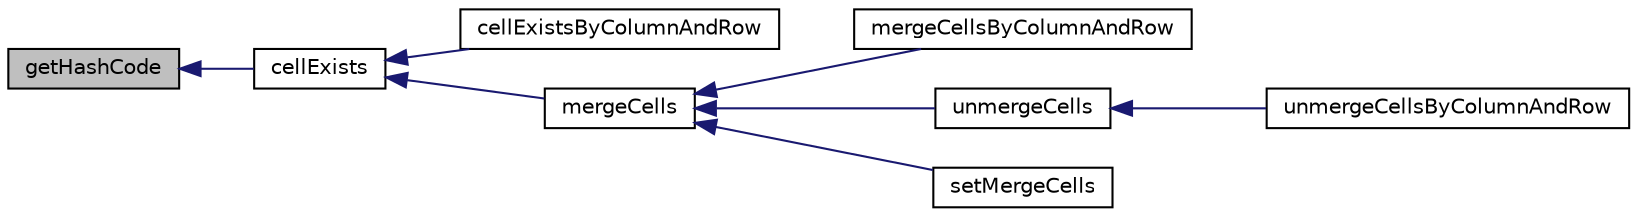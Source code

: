 digraph "getHashCode"
{
  edge [fontname="Helvetica",fontsize="10",labelfontname="Helvetica",labelfontsize="10"];
  node [fontname="Helvetica",fontsize="10",shape=record];
  rankdir="LR";
  Node276 [label="getHashCode",height=0.2,width=0.4,color="black", fillcolor="grey75", style="filled", fontcolor="black"];
  Node276 -> Node277 [dir="back",color="midnightblue",fontsize="10",style="solid",fontname="Helvetica"];
  Node277 [label="cellExists",height=0.2,width=0.4,color="black", fillcolor="white", style="filled",URL="$class_p_h_p_excel___worksheet.html#ae812f150807c66b8ef0d9cd35e3a859e"];
  Node277 -> Node278 [dir="back",color="midnightblue",fontsize="10",style="solid",fontname="Helvetica"];
  Node278 [label="cellExistsByColumnAndRow",height=0.2,width=0.4,color="black", fillcolor="white", style="filled",URL="$class_p_h_p_excel___worksheet.html#ab5d602a7afd37d830605d2cdcbb31c6e"];
  Node277 -> Node279 [dir="back",color="midnightblue",fontsize="10",style="solid",fontname="Helvetica"];
  Node279 [label="mergeCells",height=0.2,width=0.4,color="black", fillcolor="white", style="filled",URL="$class_p_h_p_excel___worksheet.html#a08bbfbc911e898c20131208dc4645c38"];
  Node279 -> Node280 [dir="back",color="midnightblue",fontsize="10",style="solid",fontname="Helvetica"];
  Node280 [label="mergeCellsByColumnAndRow",height=0.2,width=0.4,color="black", fillcolor="white", style="filled",URL="$class_p_h_p_excel___worksheet.html#a63e4cc2bb9f697802128fd684a34eed8"];
  Node279 -> Node281 [dir="back",color="midnightblue",fontsize="10",style="solid",fontname="Helvetica"];
  Node281 [label="unmergeCells",height=0.2,width=0.4,color="black", fillcolor="white", style="filled",URL="$class_p_h_p_excel___worksheet.html#a5f1803a22bad347a685d80f32e295870"];
  Node281 -> Node282 [dir="back",color="midnightblue",fontsize="10",style="solid",fontname="Helvetica"];
  Node282 [label="unmergeCellsByColumnAndRow",height=0.2,width=0.4,color="black", fillcolor="white", style="filled",URL="$class_p_h_p_excel___worksheet.html#a2cfb3e9c77cb57f1356b7ccf990bbc04"];
  Node279 -> Node283 [dir="back",color="midnightblue",fontsize="10",style="solid",fontname="Helvetica"];
  Node283 [label="setMergeCells",height=0.2,width=0.4,color="black", fillcolor="white", style="filled",URL="$class_p_h_p_excel___worksheet.html#a1200ac914342cbb328c96ad1f21d211a"];
}
